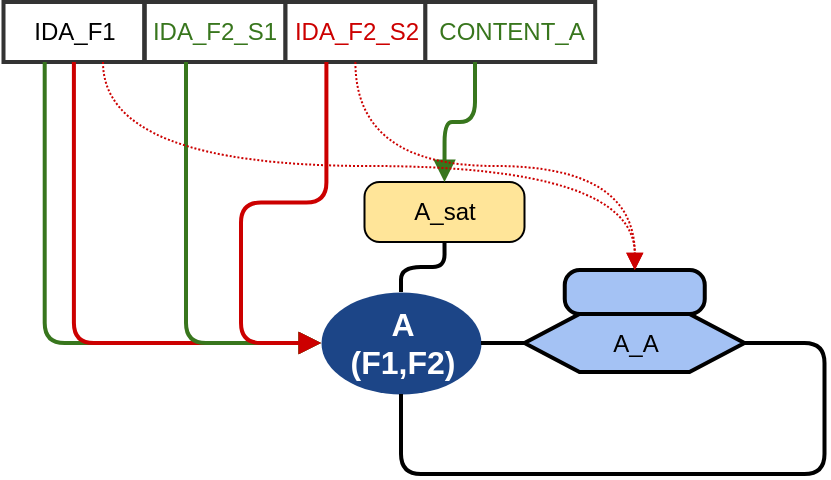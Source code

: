<mxGraphModel background="#FFFFFF" grid="1" guides="1" style="default-style2"><root><mxCell id="0"/><mxCell id="2" parent="0" value="Layer 0"/><mxCell id="3" parent="2" style="shape=ellipse;perimeter=ellipsePerimeter;shadow=0;strokeWidth=0;strokeColor=none;fillColor=#1c4587;opacity=100.0;html=1;nl2Br=0;verticalAlign=middle;align=center;spacingLeft=7.6;spacingRight=6;whiteSpace=wrap;gliffyId=792;" value="&lt;div style='width: 73.8px;height:auto;word-break: break-word;'&gt;&lt;div align=&quot;center&quot;&gt;&lt;/div&gt;&lt;div align=&quot;center&quot;&gt;&lt;span style=&quot;font-weight: bold; font-size: 16px; color: #ffffff; line-height: 18.5px;&quot;&gt;A&lt;/span&gt;&lt;/div&gt;&lt;div align=&quot;center&quot;&gt;&lt;span style=&quot;font-weight: bold; font-size: 16px; color: #ffffff; line-height: 18.5px;&quot;&gt;(F1,F2)&lt;/span&gt;&lt;/div&gt;&lt;/div&gt;" vertex="1"><mxGeometry as="geometry" height="51.0" width="80.0" x="169.5" y="155.0"/></mxCell><mxCell edge="1" id="4" parent="2" source="3" style="shape=filledEdge;strokeWidth=2;strokeColor=#000000;fillColor=none;startArrow=none;startFill=0;startSize=6;endArrow=none;endFill=0;endSize=6;rounded=1;gliffyId=907;edgeStyle=orthogonalEdgeStyle;" target="8"><mxGeometry as="geometry" height="100.0" relative="1" width="100.0"><Array as="points"><mxPoint x="249.5" y="180.5"/><mxPoint x="256.75" y="180.5"/><mxPoint x="264.0" y="180.5"/><mxPoint x="271.25" y="180.5"/></Array></mxGeometry></mxCell><mxCell edge="1" id="5" parent="2" source="8" style="shape=filledEdge;strokeWidth=2;strokeColor=#000000;fillColor=none;startArrow=none;startFill=0;startSize=6;endArrow=none;endFill=0;endSize=6;rounded=1;gliffyId=1445;edgeStyle=orthogonalEdgeStyle;" target="3"><mxGeometry as="geometry" height="100.0" relative="1" width="100.0"><Array as="points"><mxPoint x="381.25" y="180.5"/><mxPoint x="421.25" y="180.5"/><mxPoint x="421.25" y="246.0"/><mxPoint x="209.5" y="246.0"/><mxPoint x="209.5" y="206.0"/></Array></mxGeometry></mxCell><mxCell id="6" parent="2" style="shape=rect;rounded=1;arcSize=15;absoluteArcSize=1;shadow=0;strokeWidth=1;fillColor=#ffe599;strokeColor=#000000;opacity=100.0;html=1;nl2Br=0;verticalAlign=middle;align=center;spacingLeft=7.333;spacingRight=6;whiteSpace=wrap;gliffyId=1204;" value="&lt;div style='width: 74.333px;height:auto;word-break: break-word;'&gt;&lt;div align=&quot;center&quot;&gt;&lt;span style=&quot;font-size: 12px; font-family: Arial; line-height: 14px;&quot;&gt; A_sat&lt;/span&gt;&lt;/div&gt;&lt;/div&gt;" vertex="1"><mxGeometry as="geometry" height="30.0" width="80.0" x="191.25" y="100.0"/></mxCell><mxCell edge="1" id="7" parent="2" source="3" style="shape=filledEdge;strokeWidth=2;strokeColor=#000000;fillColor=none;startArrow=none;startFill=0;startSize=6;endArrow=none;endFill=0;endSize=6;rounded=1;gliffyId=1258;exitX=0.5;exitY=0.0;exitPerimeter=0;entryX=0.5;entryY=1.0;entryPerimeter=0;edgeStyle=orthogonalEdgeStyle;" target="6"><mxGeometry as="geometry" height="100.0" relative="1" width="100.0"><Array as="points"><mxPoint x="209.5" y="155.0"/><mxPoint x="209.5" y="142.5"/><mxPoint x="231.25" y="142.5"/><mxPoint x="231.25" y="130.0"/></Array></mxGeometry></mxCell><mxCell id="8" parent="2" style="shape=hexagon;perimeter=hexagonPerimeter2;shadow=0;strokeWidth=2;fillColor=#a4c2f4;strokeColor=#000000;opacity=100.0;html=1;nl2Br=0;verticalAlign=middle;align=center;spacingLeft=8.2;spacingRight=6;whiteSpace=wrap;gliffyId=901;" value="&lt;div style='width: 102.6px;height:auto;word-break: break-word;'&gt;&lt;div align=&quot;center&quot;&gt;&lt;span style=&quot;font-family: Arial; font-size: 12px; line-height: 14px;&quot;&gt;A_A&lt;span style=&quot;text-decoration: none; line-height: normal;&quot;&gt;&lt;br&gt;&lt;/span&gt;&lt;/span&gt;&lt;/div&gt;&lt;/div&gt;" vertex="1"><mxGeometry as="geometry" height="29.0" width="110.0" x="271.25" y="166.0"/></mxCell><mxCell id="9" parent="2" style="shape=rect;rounded=1;arcSize=15;absoluteArcSize=1;shadow=0;strokeWidth=2;fillColor=#a4c2f4;strokeColor=#000000;opacity=100.0;gliffyId=1450;" vertex="1"><mxGeometry as="geometry" height="22.0" width="70.0" x="291.375" y="144.0"/></mxCell><mxCell id="10" parent="2" style="shape=rect;shadow=0;strokeWidth=2;fillColor=#FFFFFF;strokeColor=#333333;opacity=100.0;html=1;nl2Br=0;verticalAlign=middle;align=center;spacingLeft=1.407;spacingRight=0;whiteSpace=wrap;gliffyId=1460;" value="&lt;div style='width: 64.534px;height:auto;word-break: break-word;'&gt;&lt;div align=&quot;center&quot;&gt;&lt;span style=&quot;font-family: Arial; font-size: 12px; text-decoration: none; line-height: 0;&quot;&gt;&lt;span style=&quot;text-decoration: none; line-height: 14px;&quot;&gt;IDA_F1&lt;/span&gt;&lt;/span&gt;&lt;/div&gt;&lt;/div&gt;" vertex="1"><mxGeometry as="geometry" height="30.0" width="70.348" x="10.75" y="10.0"/></mxCell><mxCell id="11" parent="2" style="shape=rect;shadow=0;strokeWidth=2;fillColor=#FFFFFF;strokeColor=#333333;opacity=100.0;html=1;nl2Br=0;verticalAlign=middle;align=center;spacingLeft=1.7;spacingRight=0;whiteSpace=wrap;gliffyId=1463;" value="&lt;div style='width: 78.6px;height:auto;word-break: break-word;'&gt;&lt;div align=&quot;center&quot;&gt;&lt;span style=&quot;font-family: Arial; font-size: 12px; text-decoration: none; color: #38761d; line-height: 0;&quot;&gt;&lt;span style=&quot;text-decoration: none; line-height: 14px;&quot;&gt;CONTENT_A&lt;/span&gt;&lt;/span&gt;&lt;/div&gt;&lt;/div&gt;" vertex="1"><mxGeometry as="geometry" height="30.0" width="85.0" x="221.599" y="10.0"/></mxCell><mxCell id="12" parent="2" style="shape=rect;shadow=0;strokeWidth=2;fillColor=#FFFFFF;strokeColor=#333333;opacity=100.0;html=1;nl2Br=0;verticalAlign=middle;align=center;spacingLeft=1.407;spacingRight=0;whiteSpace=wrap;gliffyId=1467;" value="&lt;div style='width: 64.534px;height:auto;word-break: break-word;'&gt;&lt;div align=&quot;center&quot;&gt;&lt;span style=&quot;font-family: Arial; font-size: 12px; text-decoration: none; color: #38761d; line-height: 0;&quot;&gt;&lt;span style=&quot;text-decoration: none; line-height: 14px;&quot;&gt;IDA_F2_S1&lt;/span&gt;&lt;/span&gt;&lt;/div&gt;&lt;/div&gt;" vertex="1"><mxGeometry as="geometry" height="30.0" width="70.348" x="81.402" y="10.0"/></mxCell><mxCell id="13" parent="2" style="shape=rect;shadow=0;strokeWidth=2;fillColor=#FFFFFF;strokeColor=#333333;opacity=100.0;html=1;nl2Br=0;verticalAlign=middle;align=center;spacingLeft=1.397;spacingRight=0;whiteSpace=wrap;gliffyId=1488;" value="&lt;div style='width: 64.055px;height:auto;word-break: break-word;'&gt;&lt;div align=&quot;center&quot;&gt;&lt;span style=&quot;font-family: Arial; font-size: 12px; text-decoration: none; color: #cc0000; line-height: 0;&quot;&gt;&lt;span style=&quot;text-decoration: none; line-height: 14px;&quot;&gt;IDA_F2_S2&lt;/span&gt;&lt;/span&gt;&lt;/div&gt;&lt;/div&gt;" vertex="1"><mxGeometry as="geometry" height="30.0" width="69.849" x="151.75" y="10.0"/></mxCell><mxCell edge="1" id="14" parent="2" source="10" style="shape=filledEdge;strokeWidth=2;strokeColor=#38761d;fillColor=none;startArrow=none;startFill=0;startSize=6;endArrow=block;endFill=1;endSize=6;rounded=1;gliffyId=1474;edgeStyle=orthogonalEdgeStyle;" target="3"><mxGeometry as="geometry" height="132.0" relative="1" width="17.0"><Array as="points"><mxPoint x="31.355" y="40.0"/><mxPoint x="31.355" y="180.5"/><mxPoint x="169.5" y="180.5"/></Array></mxGeometry></mxCell><mxCell edge="1" id="15" parent="2" source="10" style="shape=filledEdge;strokeWidth=2;strokeColor=#cc0000;fillColor=none;startArrow=none;startFill=0;startSize=6;endArrow=block;endFill=1;endSize=6;rounded=1;gliffyId=1506;edgeStyle=orthogonalEdgeStyle;" target="3"><mxGeometry as="geometry" height="132.0" relative="1" width="17.0"><Array as="points"><mxPoint x="45.924" y="40.0"/><mxPoint x="45.924" y="180.5"/><mxPoint x="169.5" y="180.5"/></Array></mxGeometry></mxCell><mxCell edge="1" id="16" parent="2" source="12" style="shape=filledEdge;strokeWidth=2;strokeColor=#38761d;fillColor=none;startArrow=none;startFill=0;startSize=6;endArrow=block;endFill=1;endSize=6;rounded=1;gliffyId=1476;edgeStyle=orthogonalEdgeStyle;" target="3"><mxGeometry as="geometry" height="39.0" relative="1" width="46.0"><Array as="points"><mxPoint x="102.006" y="40.0"/><mxPoint x="102.006" y="180.5"/><mxPoint x="169.5" y="180.5"/></Array></mxGeometry></mxCell><mxCell edge="1" id="17" parent="2" source="13" style="shape=filledEdge;strokeWidth=2;strokeColor=#cc0000;fillColor=none;startArrow=none;startFill=0;startSize=6;endArrow=block;endFill=1;endSize=6;rounded=1;gliffyId=1499;edgeStyle=orthogonalEdgeStyle;" target="3"><mxGeometry as="geometry" height="39.0" relative="1" width="46.0"><Array as="points"><mxPoint x="172.208" y="40.0"/><mxPoint x="172.208" y="110.25"/><mxPoint x="129.5" y="110.25"/><mxPoint x="129.5" y="180.5"/><mxPoint x="169.5" y="180.5"/></Array></mxGeometry></mxCell><mxCell edge="1" id="18" parent="2" source="11" style="shape=filledEdge;strokeWidth=2;strokeColor=#38761d;fillColor=none;startArrow=none;startFill=0;startSize=6;endArrow=block;endFill=1;endSize=6;rounded=1;gliffyId=1480;exitX=0.293;exitY=1.0;exitPerimeter=0;entryX=0.5;entryY=0.0;entryPerimeter=0;edgeStyle=orthogonalEdgeStyle;" target="6"><mxGeometry as="geometry" height="39.0" relative="1" width="46.0"><Array as="points"><mxPoint x="246.495" y="40.0"/><mxPoint x="246.495" y="70.0"/><mxPoint x="231.25" y="70.0"/><mxPoint x="231.25" y="100.0"/></Array></mxGeometry></mxCell><mxCell edge="1" id="19" parent="2" source="10" style="shape=filledEdge;strokeWidth=1;strokeColor=#cc0000;fillColor=none;startArrow=none;startFill=0;startSize=6;endArrow=block;endFill=1;endSize=6;rounded=0;dashed=1;fixDash=1;dashPattern=1.0 1.0;curved=1;edgeStyle=orthogonalEdgeStyle;gliffyId=1500;edgeStyle=orthogonalEdgeStyle;" target="9"><mxGeometry as="geometry" height="100.0" relative="1" width="126.0"><Array as="points"><mxPoint x="60.494" y="40.0"/><mxPoint x="60.494" y="92.0"/><mxPoint x="326.375" y="92.0"/><mxPoint x="326.375" y="144.0"/></Array></mxGeometry></mxCell><mxCell edge="1" id="20" parent="2" source="13" style="shape=filledEdge;strokeWidth=1;strokeColor=#cc0000;fillColor=none;startArrow=none;startFill=0;startSize=6;endArrow=block;endFill=1;endSize=6;rounded=0;dashed=1;fixDash=1;dashPattern=1.0 1.0;curved=1;edgeStyle=orthogonalEdgeStyle;gliffyId=1502;edgeStyle=orthogonalEdgeStyle;" target="9"><mxGeometry as="geometry" height="104.0" relative="1" width="70.0"><Array as="points"><mxPoint x="186.675" y="40.0"/><mxPoint x="186.675" y="92.0"/><mxPoint x="326.375" y="92.0"/><mxPoint x="326.375" y="144.0"/></Array></mxGeometry></mxCell></root></mxGraphModel>